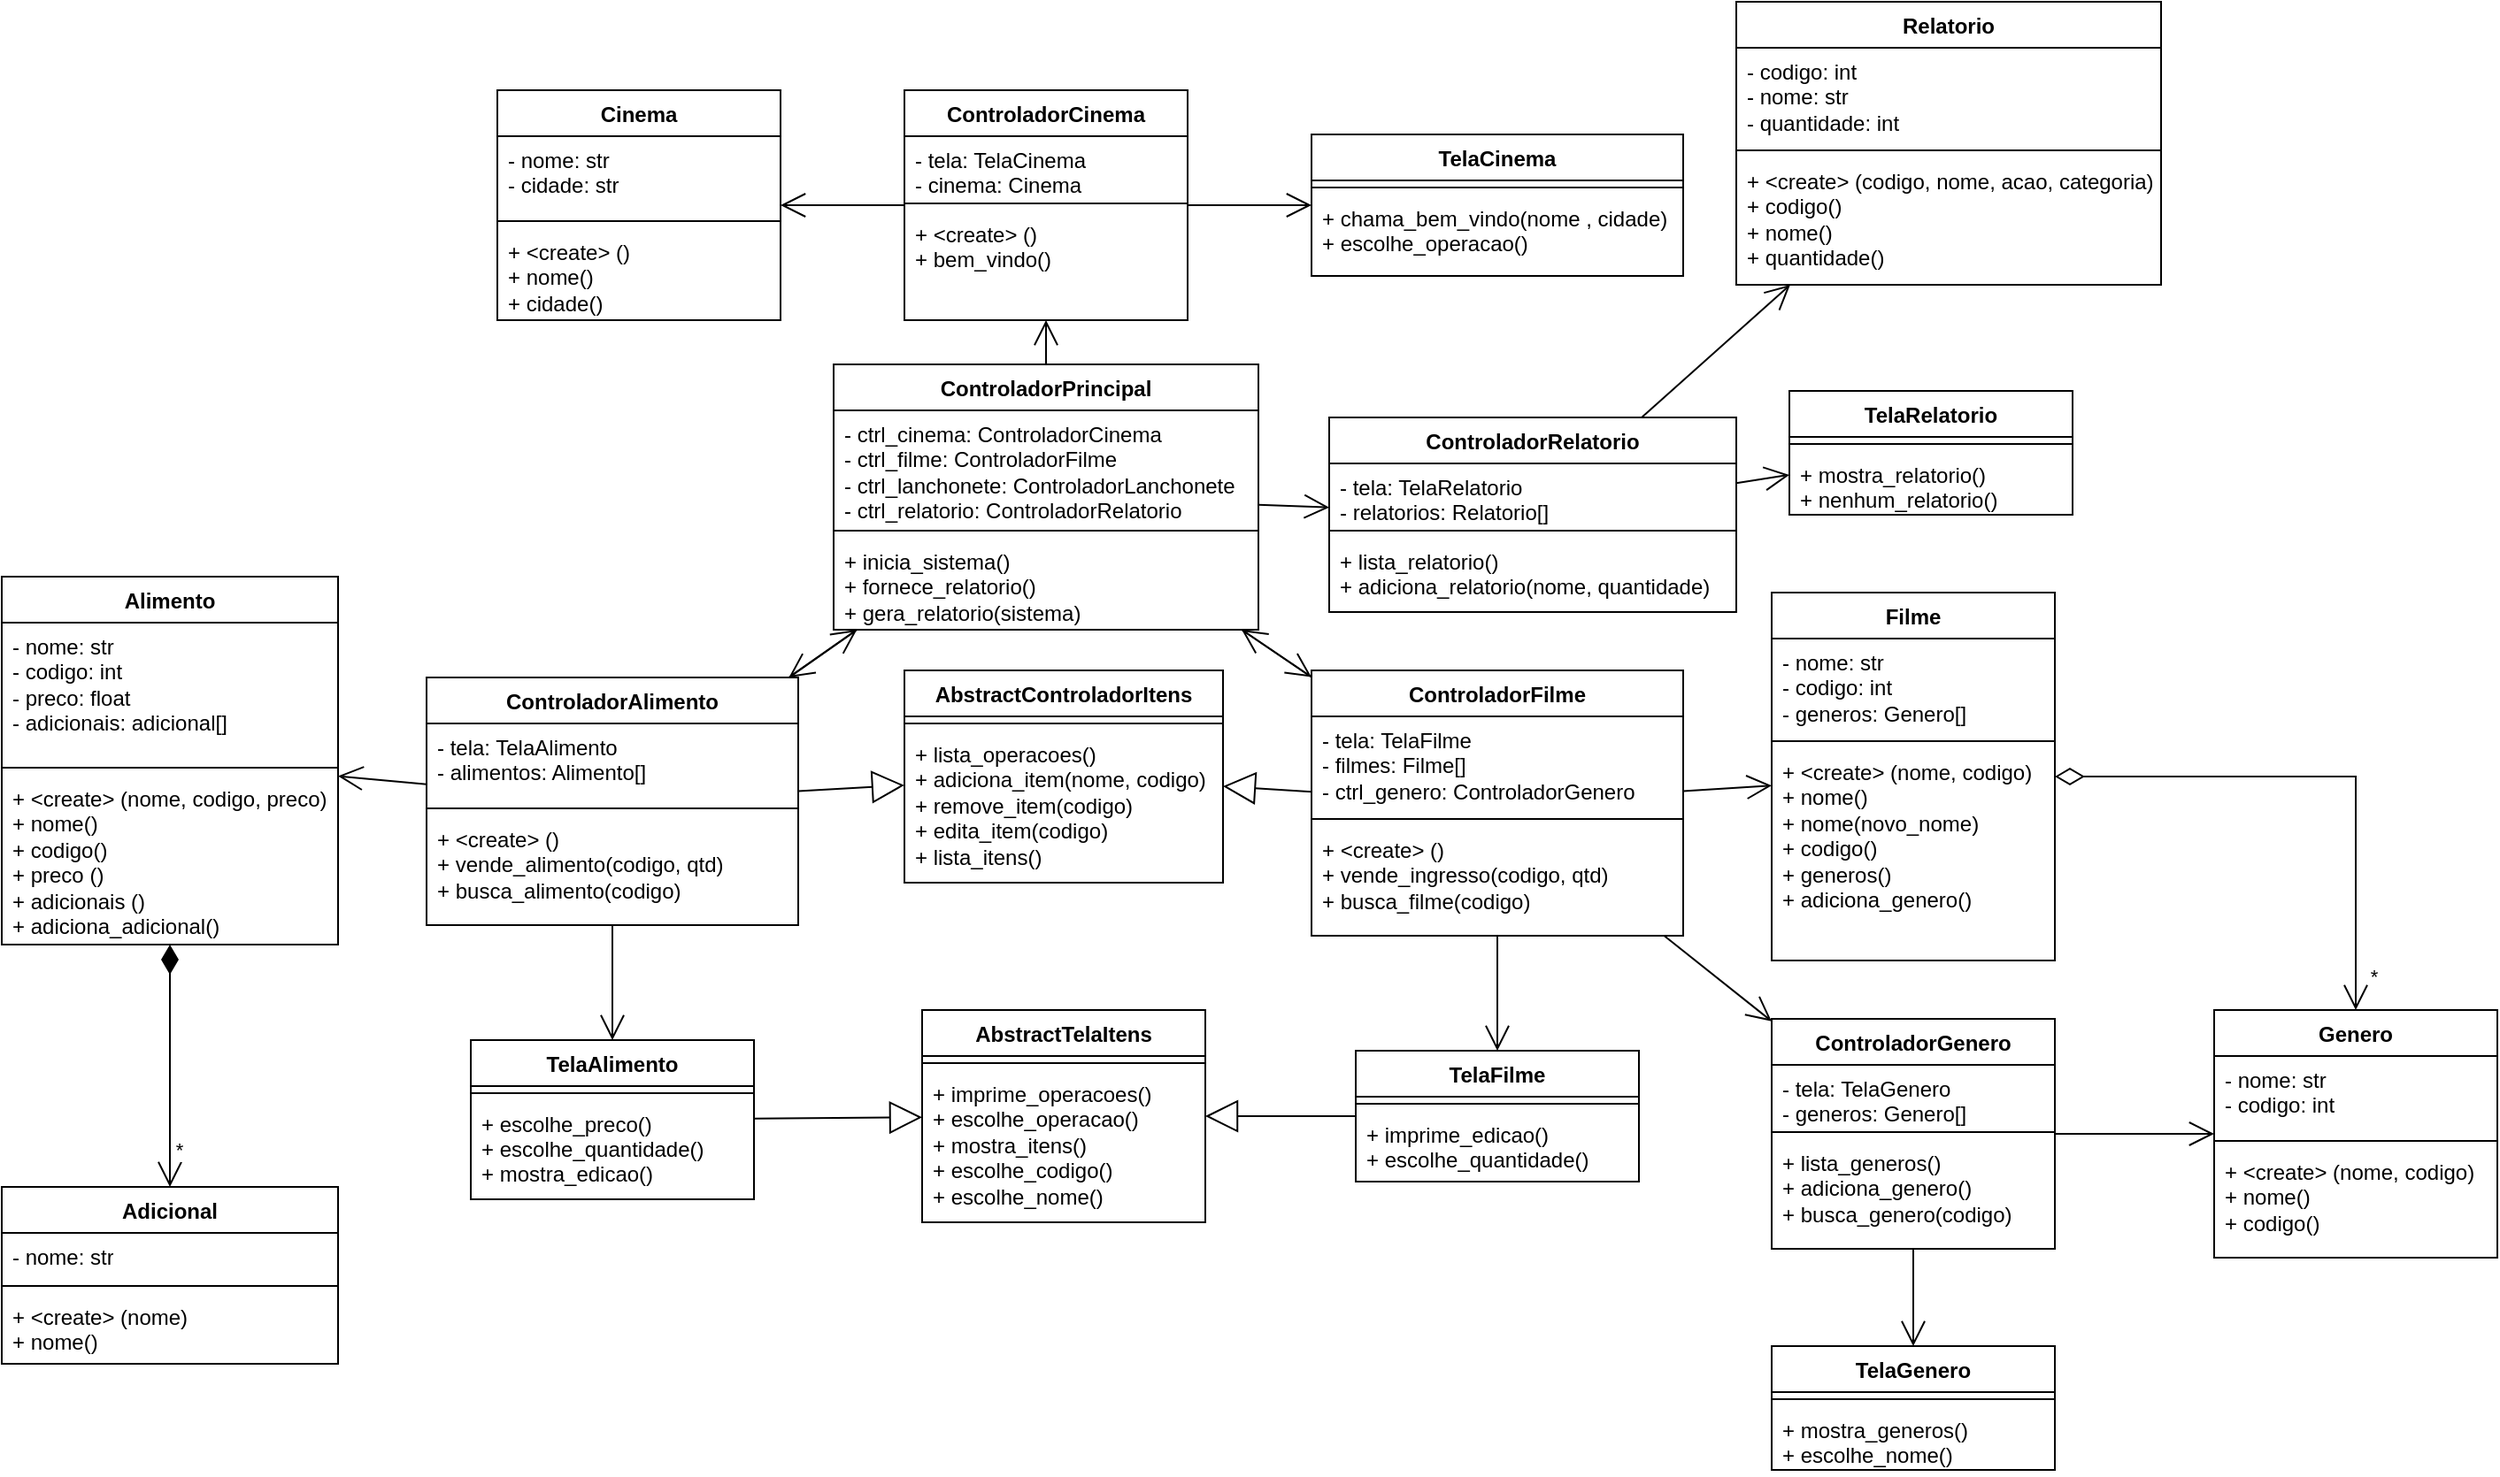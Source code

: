 <mxfile>
    <diagram name="Página-1" id="1cu1nDOAknKQ9EofFCga">
        <mxGraphModel dx="1932" dy="495" grid="1" gridSize="10" guides="1" tooltips="1" connect="1" arrows="1" fold="1" page="1" pageScale="1" pageWidth="827" pageHeight="1169" math="0" shadow="0">
            <root>
                <mxCell id="0"/>
                <mxCell id="1" parent="0"/>
                <mxCell id="0vM7nS2TvoHmR3BYnDFP-1" value="Cinema" style="swimlane;fontStyle=1;align=center;verticalAlign=top;childLayout=stackLayout;horizontal=1;startSize=26;horizontalStack=0;resizeParent=1;resizeParentMax=0;resizeLast=0;collapsible=1;marginBottom=0;whiteSpace=wrap;html=1;" parent="1" vertex="1">
                    <mxGeometry x="80" y="120" width="160" height="130" as="geometry"/>
                </mxCell>
                <mxCell id="0vM7nS2TvoHmR3BYnDFP-2" value="- nome: str&lt;br&gt;- cidade: str" style="text;strokeColor=none;fillColor=none;align=left;verticalAlign=top;spacingLeft=4;spacingRight=4;overflow=hidden;rotatable=0;points=[[0,0.5],[1,0.5]];portConstraint=eastwest;whiteSpace=wrap;html=1;" parent="0vM7nS2TvoHmR3BYnDFP-1" vertex="1">
                    <mxGeometry y="26" width="160" height="44" as="geometry"/>
                </mxCell>
                <mxCell id="0vM7nS2TvoHmR3BYnDFP-3" value="" style="line;strokeWidth=1;fillColor=none;align=left;verticalAlign=middle;spacingTop=-1;spacingLeft=3;spacingRight=3;rotatable=0;labelPosition=right;points=[];portConstraint=eastwest;strokeColor=inherit;" parent="0vM7nS2TvoHmR3BYnDFP-1" vertex="1">
                    <mxGeometry y="70" width="160" height="8" as="geometry"/>
                </mxCell>
                <mxCell id="0vM7nS2TvoHmR3BYnDFP-4" value="+ &amp;lt;create&amp;gt; ()&lt;br&gt;+ nome()&lt;br&gt;+ cidade()" style="text;strokeColor=none;fillColor=none;align=left;verticalAlign=top;spacingLeft=4;spacingRight=4;overflow=hidden;rotatable=0;points=[[0,0.5],[1,0.5]];portConstraint=eastwest;whiteSpace=wrap;html=1;" parent="0vM7nS2TvoHmR3BYnDFP-1" vertex="1">
                    <mxGeometry y="78" width="160" height="52" as="geometry"/>
                </mxCell>
                <mxCell id="0vM7nS2TvoHmR3BYnDFP-5" value="TelaCinema" style="swimlane;fontStyle=1;align=center;verticalAlign=top;childLayout=stackLayout;horizontal=1;startSize=26;horizontalStack=0;resizeParent=1;resizeParentMax=0;resizeLast=0;collapsible=1;marginBottom=0;whiteSpace=wrap;html=1;" parent="1" vertex="1">
                    <mxGeometry x="540" y="145" width="210" height="80" as="geometry"/>
                </mxCell>
                <mxCell id="0vM7nS2TvoHmR3BYnDFP-7" value="" style="line;strokeWidth=1;fillColor=none;align=left;verticalAlign=middle;spacingTop=-1;spacingLeft=3;spacingRight=3;rotatable=0;labelPosition=right;points=[];portConstraint=eastwest;strokeColor=inherit;" parent="0vM7nS2TvoHmR3BYnDFP-5" vertex="1">
                    <mxGeometry y="26" width="210" height="8" as="geometry"/>
                </mxCell>
                <mxCell id="0vM7nS2TvoHmR3BYnDFP-8" value="+ chama_bem_vindo(nome , cidade)&lt;br&gt;+ escolhe_operacao()" style="text;strokeColor=none;fillColor=none;align=left;verticalAlign=top;spacingLeft=4;spacingRight=4;overflow=hidden;rotatable=0;points=[[0,0.5],[1,0.5]];portConstraint=eastwest;whiteSpace=wrap;html=1;" parent="0vM7nS2TvoHmR3BYnDFP-5" vertex="1">
                    <mxGeometry y="34" width="210" height="46" as="geometry"/>
                </mxCell>
                <mxCell id="0vM7nS2TvoHmR3BYnDFP-9" value="ControladorCinema" style="swimlane;fontStyle=1;align=center;verticalAlign=top;childLayout=stackLayout;horizontal=1;startSize=26;horizontalStack=0;resizeParent=1;resizeParentMax=0;resizeLast=0;collapsible=1;marginBottom=0;whiteSpace=wrap;html=1;" parent="1" vertex="1">
                    <mxGeometry x="310" y="120" width="160" height="130" as="geometry"/>
                </mxCell>
                <mxCell id="0vM7nS2TvoHmR3BYnDFP-10" value="- tela: TelaCinema&lt;br&gt;- cinema: Cinema" style="text;strokeColor=none;fillColor=none;align=left;verticalAlign=top;spacingLeft=4;spacingRight=4;overflow=hidden;rotatable=0;points=[[0,0.5],[1,0.5]];portConstraint=eastwest;whiteSpace=wrap;html=1;" parent="0vM7nS2TvoHmR3BYnDFP-9" vertex="1">
                    <mxGeometry y="26" width="160" height="34" as="geometry"/>
                </mxCell>
                <mxCell id="0vM7nS2TvoHmR3BYnDFP-11" value="" style="line;strokeWidth=1;fillColor=none;align=left;verticalAlign=middle;spacingTop=-1;spacingLeft=3;spacingRight=3;rotatable=0;labelPosition=right;points=[];portConstraint=eastwest;strokeColor=inherit;" parent="0vM7nS2TvoHmR3BYnDFP-9" vertex="1">
                    <mxGeometry y="60" width="160" height="8" as="geometry"/>
                </mxCell>
                <mxCell id="0vM7nS2TvoHmR3BYnDFP-12" value="+ &amp;lt;create&amp;gt; ()&lt;br&gt;+ bem_vindo()" style="text;strokeColor=none;fillColor=none;align=left;verticalAlign=top;spacingLeft=4;spacingRight=4;overflow=hidden;rotatable=0;points=[[0,0.5],[1,0.5]];portConstraint=eastwest;whiteSpace=wrap;html=1;" parent="0vM7nS2TvoHmR3BYnDFP-9" vertex="1">
                    <mxGeometry y="68" width="160" height="62" as="geometry"/>
                </mxCell>
                <mxCell id="0vM7nS2TvoHmR3BYnDFP-13" value="ControladorPrincipal" style="swimlane;fontStyle=1;align=center;verticalAlign=top;childLayout=stackLayout;horizontal=1;startSize=26;horizontalStack=0;resizeParent=1;resizeParentMax=0;resizeLast=0;collapsible=1;marginBottom=0;whiteSpace=wrap;html=1;" parent="1" vertex="1">
                    <mxGeometry x="270" y="275" width="240" height="150" as="geometry"/>
                </mxCell>
                <mxCell id="0vM7nS2TvoHmR3BYnDFP-14" value="- ctrl_cinema: ControladorCinema&lt;br&gt;- ctrl_filme: ControladorFilme&lt;br&gt;- ctrl_lanchonete: ControladorLanchonete&lt;br&gt;- ctrl_relatorio: ControladorRelatorio" style="text;strokeColor=none;fillColor=none;align=left;verticalAlign=top;spacingLeft=4;spacingRight=4;overflow=hidden;rotatable=0;points=[[0,0.5],[1,0.5]];portConstraint=eastwest;whiteSpace=wrap;html=1;" parent="0vM7nS2TvoHmR3BYnDFP-13" vertex="1">
                    <mxGeometry y="26" width="240" height="64" as="geometry"/>
                </mxCell>
                <mxCell id="0vM7nS2TvoHmR3BYnDFP-15" value="" style="line;strokeWidth=1;fillColor=none;align=left;verticalAlign=middle;spacingTop=-1;spacingLeft=3;spacingRight=3;rotatable=0;labelPosition=right;points=[];portConstraint=eastwest;strokeColor=inherit;" parent="0vM7nS2TvoHmR3BYnDFP-13" vertex="1">
                    <mxGeometry y="90" width="240" height="8" as="geometry"/>
                </mxCell>
                <mxCell id="0vM7nS2TvoHmR3BYnDFP-16" value="+ inicia_sistema()&lt;br&gt;+ fornece_relatorio()&lt;br&gt;+ gera_relatorio(sistema)" style="text;strokeColor=none;fillColor=none;align=left;verticalAlign=top;spacingLeft=4;spacingRight=4;overflow=hidden;rotatable=0;points=[[0,0.5],[1,0.5]];portConstraint=eastwest;whiteSpace=wrap;html=1;" parent="0vM7nS2TvoHmR3BYnDFP-13" vertex="1">
                    <mxGeometry y="98" width="240" height="52" as="geometry"/>
                </mxCell>
                <mxCell id="0vM7nS2TvoHmR3BYnDFP-17" value="ControladorAlimento" style="swimlane;fontStyle=1;align=center;verticalAlign=top;childLayout=stackLayout;horizontal=1;startSize=26;horizontalStack=0;resizeParent=1;resizeParentMax=0;resizeLast=0;collapsible=1;marginBottom=0;whiteSpace=wrap;html=1;" parent="1" vertex="1">
                    <mxGeometry x="40" y="452" width="210" height="140" as="geometry"/>
                </mxCell>
                <mxCell id="0vM7nS2TvoHmR3BYnDFP-18" value="- tela: TelaAlimento&lt;br style=&quot;border-color: var(--border-color);&quot;&gt;- alimentos: Alimento[]" style="text;strokeColor=none;fillColor=none;align=left;verticalAlign=top;spacingLeft=4;spacingRight=4;overflow=hidden;rotatable=0;points=[[0,0.5],[1,0.5]];portConstraint=eastwest;whiteSpace=wrap;html=1;" parent="0vM7nS2TvoHmR3BYnDFP-17" vertex="1">
                    <mxGeometry y="26" width="210" height="44" as="geometry"/>
                </mxCell>
                <mxCell id="0vM7nS2TvoHmR3BYnDFP-19" value="" style="line;strokeWidth=1;fillColor=none;align=left;verticalAlign=middle;spacingTop=-1;spacingLeft=3;spacingRight=3;rotatable=0;labelPosition=right;points=[];portConstraint=eastwest;strokeColor=inherit;" parent="0vM7nS2TvoHmR3BYnDFP-17" vertex="1">
                    <mxGeometry y="70" width="210" height="8" as="geometry"/>
                </mxCell>
                <mxCell id="0vM7nS2TvoHmR3BYnDFP-20" value="+ &amp;lt;create&amp;gt; ()&lt;br&gt;+ vende_alimento(codigo, qtd)&lt;br&gt;+ busca_alimento(codigo)" style="text;strokeColor=none;fillColor=none;align=left;verticalAlign=top;spacingLeft=4;spacingRight=4;overflow=hidden;rotatable=0;points=[[0,0.5],[1,0.5]];portConstraint=eastwest;whiteSpace=wrap;html=1;" parent="0vM7nS2TvoHmR3BYnDFP-17" vertex="1">
                    <mxGeometry y="78" width="210" height="62" as="geometry"/>
                </mxCell>
                <mxCell id="0vM7nS2TvoHmR3BYnDFP-29" value="Filme" style="swimlane;fontStyle=1;align=center;verticalAlign=top;childLayout=stackLayout;horizontal=1;startSize=26;horizontalStack=0;resizeParent=1;resizeParentMax=0;resizeLast=0;collapsible=1;marginBottom=0;whiteSpace=wrap;html=1;" parent="1" vertex="1">
                    <mxGeometry x="800" y="404" width="160" height="208" as="geometry"/>
                </mxCell>
                <mxCell id="0vM7nS2TvoHmR3BYnDFP-30" value="- nome: str&lt;br&gt;- codigo: int&lt;br&gt;- generos: Genero[]" style="text;strokeColor=none;fillColor=none;align=left;verticalAlign=top;spacingLeft=4;spacingRight=4;overflow=hidden;rotatable=0;points=[[0,0.5],[1,0.5]];portConstraint=eastwest;whiteSpace=wrap;html=1;" parent="0vM7nS2TvoHmR3BYnDFP-29" vertex="1">
                    <mxGeometry y="26" width="160" height="54" as="geometry"/>
                </mxCell>
                <mxCell id="0vM7nS2TvoHmR3BYnDFP-31" value="" style="line;strokeWidth=1;fillColor=none;align=left;verticalAlign=middle;spacingTop=-1;spacingLeft=3;spacingRight=3;rotatable=0;labelPosition=right;points=[];portConstraint=eastwest;strokeColor=inherit;" parent="0vM7nS2TvoHmR3BYnDFP-29" vertex="1">
                    <mxGeometry y="80" width="160" height="8" as="geometry"/>
                </mxCell>
                <mxCell id="0vM7nS2TvoHmR3BYnDFP-32" value="+ &amp;lt;create&amp;gt; (nome, codigo)&lt;br&gt;+ nome()&lt;br&gt;+ nome(novo_nome)&lt;br&gt;+ codigo()&lt;br&gt;+ generos()&lt;br&gt;+ adiciona_genero()" style="text;strokeColor=none;fillColor=none;align=left;verticalAlign=top;spacingLeft=4;spacingRight=4;overflow=hidden;rotatable=0;points=[[0,0.5],[1,0.5]];portConstraint=eastwest;whiteSpace=wrap;html=1;" parent="0vM7nS2TvoHmR3BYnDFP-29" vertex="1">
                    <mxGeometry y="88" width="160" height="120" as="geometry"/>
                </mxCell>
                <mxCell id="0vM7nS2TvoHmR3BYnDFP-37" value="Alimento" style="swimlane;fontStyle=1;align=center;verticalAlign=top;childLayout=stackLayout;horizontal=1;startSize=26;horizontalStack=0;resizeParent=1;resizeParentMax=0;resizeLast=0;collapsible=1;marginBottom=0;whiteSpace=wrap;html=1;" parent="1" vertex="1">
                    <mxGeometry x="-200" y="395" width="190" height="208" as="geometry"/>
                </mxCell>
                <mxCell id="0vM7nS2TvoHmR3BYnDFP-38" value="- nome: str&lt;br&gt;- codigo: int&lt;br&gt;- preco: float&lt;br&gt;- adicionais: adicional[]" style="text;strokeColor=none;fillColor=none;align=left;verticalAlign=top;spacingLeft=4;spacingRight=4;overflow=hidden;rotatable=0;points=[[0,0.5],[1,0.5]];portConstraint=eastwest;whiteSpace=wrap;html=1;" parent="0vM7nS2TvoHmR3BYnDFP-37" vertex="1">
                    <mxGeometry y="26" width="190" height="78" as="geometry"/>
                </mxCell>
                <mxCell id="0vM7nS2TvoHmR3BYnDFP-39" value="" style="line;strokeWidth=1;fillColor=none;align=left;verticalAlign=middle;spacingTop=-1;spacingLeft=3;spacingRight=3;rotatable=0;labelPosition=right;points=[];portConstraint=eastwest;strokeColor=inherit;" parent="0vM7nS2TvoHmR3BYnDFP-37" vertex="1">
                    <mxGeometry y="104" width="190" height="8" as="geometry"/>
                </mxCell>
                <mxCell id="0vM7nS2TvoHmR3BYnDFP-40" value="+ &amp;lt;create&amp;gt; (nome, codigo, preco)&lt;br&gt;+ nome()&lt;br&gt;+ codigo()&lt;br&gt;+ preco ()&lt;br&gt;+ adicionais ()&lt;br&gt;+ adiciona_adicional()" style="text;strokeColor=none;fillColor=none;align=left;verticalAlign=top;spacingLeft=4;spacingRight=4;overflow=hidden;rotatable=0;points=[[0,0.5],[1,0.5]];portConstraint=eastwest;whiteSpace=wrap;html=1;" parent="0vM7nS2TvoHmR3BYnDFP-37" vertex="1">
                    <mxGeometry y="112" width="190" height="96" as="geometry"/>
                </mxCell>
                <mxCell id="0vM7nS2TvoHmR3BYnDFP-41" value="AbstractControladorItens" style="swimlane;fontStyle=1;align=center;verticalAlign=top;childLayout=stackLayout;horizontal=1;startSize=26;horizontalStack=0;resizeParent=1;resizeParentMax=0;resizeLast=0;collapsible=1;marginBottom=0;whiteSpace=wrap;html=1;" parent="1" vertex="1">
                    <mxGeometry x="310" y="448" width="180" height="120" as="geometry"/>
                </mxCell>
                <mxCell id="0vM7nS2TvoHmR3BYnDFP-43" value="" style="line;strokeWidth=1;fillColor=none;align=left;verticalAlign=middle;spacingTop=-1;spacingLeft=3;spacingRight=3;rotatable=0;labelPosition=right;points=[];portConstraint=eastwest;strokeColor=inherit;" parent="0vM7nS2TvoHmR3BYnDFP-41" vertex="1">
                    <mxGeometry y="26" width="180" height="8" as="geometry"/>
                </mxCell>
                <mxCell id="0vM7nS2TvoHmR3BYnDFP-44" value="+ lista_operacoes()&lt;br&gt;+ adiciona_item(nome, codigo)&lt;br&gt;+ remove_item(codigo)&lt;br&gt;+ edita_item(codigo)&lt;br&gt;+ lista_itens()" style="text;strokeColor=none;fillColor=none;align=left;verticalAlign=top;spacingLeft=4;spacingRight=4;overflow=hidden;rotatable=0;points=[[0,0.5],[1,0.5]];portConstraint=eastwest;whiteSpace=wrap;html=1;" parent="0vM7nS2TvoHmR3BYnDFP-41" vertex="1">
                    <mxGeometry y="34" width="180" height="86" as="geometry"/>
                </mxCell>
                <mxCell id="0vM7nS2TvoHmR3BYnDFP-45" value="ControladorFilme" style="swimlane;fontStyle=1;align=center;verticalAlign=top;childLayout=stackLayout;horizontal=1;startSize=26;horizontalStack=0;resizeParent=1;resizeParentMax=0;resizeLast=0;collapsible=1;marginBottom=0;whiteSpace=wrap;html=1;" parent="1" vertex="1">
                    <mxGeometry x="540" y="448" width="210" height="150" as="geometry"/>
                </mxCell>
                <mxCell id="0vM7nS2TvoHmR3BYnDFP-46" value="- tela: TelaFilme&lt;br style=&quot;border-color: var(--border-color);&quot;&gt;- filmes: Filme[]&lt;br&gt;- ctrl_genero: ControladorGenero" style="text;strokeColor=none;fillColor=none;align=left;verticalAlign=top;spacingLeft=4;spacingRight=4;overflow=hidden;rotatable=0;points=[[0,0.5],[1,0.5]];portConstraint=eastwest;whiteSpace=wrap;html=1;" parent="0vM7nS2TvoHmR3BYnDFP-45" vertex="1">
                    <mxGeometry y="26" width="210" height="54" as="geometry"/>
                </mxCell>
                <mxCell id="0vM7nS2TvoHmR3BYnDFP-47" value="" style="line;strokeWidth=1;fillColor=none;align=left;verticalAlign=middle;spacingTop=-1;spacingLeft=3;spacingRight=3;rotatable=0;labelPosition=right;points=[];portConstraint=eastwest;strokeColor=inherit;" parent="0vM7nS2TvoHmR3BYnDFP-45" vertex="1">
                    <mxGeometry y="80" width="210" height="8" as="geometry"/>
                </mxCell>
                <mxCell id="0vM7nS2TvoHmR3BYnDFP-48" value="+ &amp;lt;create&amp;gt; ()&lt;br&gt;+ vende_ingresso(codigo, qtd)&lt;br&gt;+ busca_filme(codigo)" style="text;strokeColor=none;fillColor=none;align=left;verticalAlign=top;spacingLeft=4;spacingRight=4;overflow=hidden;rotatable=0;points=[[0,0.5],[1,0.5]];portConstraint=eastwest;whiteSpace=wrap;html=1;" parent="0vM7nS2TvoHmR3BYnDFP-45" vertex="1">
                    <mxGeometry y="88" width="210" height="62" as="geometry"/>
                </mxCell>
                <mxCell id="0vM7nS2TvoHmR3BYnDFP-49" value="Adicional" style="swimlane;fontStyle=1;align=center;verticalAlign=top;childLayout=stackLayout;horizontal=1;startSize=26;horizontalStack=0;resizeParent=1;resizeParentMax=0;resizeLast=0;collapsible=1;marginBottom=0;whiteSpace=wrap;html=1;" parent="1" vertex="1">
                    <mxGeometry x="-200" y="740" width="190" height="100" as="geometry"/>
                </mxCell>
                <mxCell id="0vM7nS2TvoHmR3BYnDFP-50" value="- nome: str" style="text;strokeColor=none;fillColor=none;align=left;verticalAlign=top;spacingLeft=4;spacingRight=4;overflow=hidden;rotatable=0;points=[[0,0.5],[1,0.5]];portConstraint=eastwest;whiteSpace=wrap;html=1;" parent="0vM7nS2TvoHmR3BYnDFP-49" vertex="1">
                    <mxGeometry y="26" width="190" height="26" as="geometry"/>
                </mxCell>
                <mxCell id="0vM7nS2TvoHmR3BYnDFP-51" value="" style="line;strokeWidth=1;fillColor=none;align=left;verticalAlign=middle;spacingTop=-1;spacingLeft=3;spacingRight=3;rotatable=0;labelPosition=right;points=[];portConstraint=eastwest;strokeColor=inherit;" parent="0vM7nS2TvoHmR3BYnDFP-49" vertex="1">
                    <mxGeometry y="52" width="190" height="8" as="geometry"/>
                </mxCell>
                <mxCell id="0vM7nS2TvoHmR3BYnDFP-52" value="+ &amp;lt;create&amp;gt; (nome)&lt;br&gt;+ nome()&amp;nbsp;" style="text;strokeColor=none;fillColor=none;align=left;verticalAlign=top;spacingLeft=4;spacingRight=4;overflow=hidden;rotatable=0;points=[[0,0.5],[1,0.5]];portConstraint=eastwest;whiteSpace=wrap;html=1;" parent="0vM7nS2TvoHmR3BYnDFP-49" vertex="1">
                    <mxGeometry y="60" width="190" height="40" as="geometry"/>
                </mxCell>
                <mxCell id="0vM7nS2TvoHmR3BYnDFP-53" value="Genero" style="swimlane;fontStyle=1;align=center;verticalAlign=top;childLayout=stackLayout;horizontal=1;startSize=26;horizontalStack=0;resizeParent=1;resizeParentMax=0;resizeLast=0;collapsible=1;marginBottom=0;whiteSpace=wrap;html=1;" parent="1" vertex="1">
                    <mxGeometry x="1050" y="640" width="160" height="140" as="geometry"/>
                </mxCell>
                <mxCell id="0vM7nS2TvoHmR3BYnDFP-54" value="- nome: str&lt;br&gt;- codigo: int" style="text;strokeColor=none;fillColor=none;align=left;verticalAlign=top;spacingLeft=4;spacingRight=4;overflow=hidden;rotatable=0;points=[[0,0.5],[1,0.5]];portConstraint=eastwest;whiteSpace=wrap;html=1;" parent="0vM7nS2TvoHmR3BYnDFP-53" vertex="1">
                    <mxGeometry y="26" width="160" height="44" as="geometry"/>
                </mxCell>
                <mxCell id="0vM7nS2TvoHmR3BYnDFP-55" value="" style="line;strokeWidth=1;fillColor=none;align=left;verticalAlign=middle;spacingTop=-1;spacingLeft=3;spacingRight=3;rotatable=0;labelPosition=right;points=[];portConstraint=eastwest;strokeColor=inherit;" parent="0vM7nS2TvoHmR3BYnDFP-53" vertex="1">
                    <mxGeometry y="70" width="160" height="8" as="geometry"/>
                </mxCell>
                <mxCell id="0vM7nS2TvoHmR3BYnDFP-56" value="+ &amp;lt;create&amp;gt; (nome, codigo)&lt;br&gt;+ nome()&lt;br&gt;+ codigo()" style="text;strokeColor=none;fillColor=none;align=left;verticalAlign=top;spacingLeft=4;spacingRight=4;overflow=hidden;rotatable=0;points=[[0,0.5],[1,0.5]];portConstraint=eastwest;whiteSpace=wrap;html=1;" parent="0vM7nS2TvoHmR3BYnDFP-53" vertex="1">
                    <mxGeometry y="78" width="160" height="62" as="geometry"/>
                </mxCell>
                <mxCell id="0vM7nS2TvoHmR3BYnDFP-57" value="AbstractTelaItens" style="swimlane;fontStyle=1;align=center;verticalAlign=top;childLayout=stackLayout;horizontal=1;startSize=26;horizontalStack=0;resizeParent=1;resizeParentMax=0;resizeLast=0;collapsible=1;marginBottom=0;whiteSpace=wrap;html=1;" parent="1" vertex="1">
                    <mxGeometry x="320" y="640" width="160" height="120" as="geometry"/>
                </mxCell>
                <mxCell id="0vM7nS2TvoHmR3BYnDFP-59" value="" style="line;strokeWidth=1;fillColor=none;align=left;verticalAlign=middle;spacingTop=-1;spacingLeft=3;spacingRight=3;rotatable=0;labelPosition=right;points=[];portConstraint=eastwest;strokeColor=inherit;" parent="0vM7nS2TvoHmR3BYnDFP-57" vertex="1">
                    <mxGeometry y="26" width="160" height="8" as="geometry"/>
                </mxCell>
                <mxCell id="0vM7nS2TvoHmR3BYnDFP-60" value="+ imprime_operacoes()&lt;br&gt;+ escolhe_operacao()&lt;br&gt;+ mostra_itens()&lt;br&gt;+ escolhe_codigo()&lt;br&gt;+ escolhe_nome()" style="text;strokeColor=none;fillColor=none;align=left;verticalAlign=top;spacingLeft=4;spacingRight=4;overflow=hidden;rotatable=0;points=[[0,0.5],[1,0.5]];portConstraint=eastwest;whiteSpace=wrap;html=1;" parent="0vM7nS2TvoHmR3BYnDFP-57" vertex="1">
                    <mxGeometry y="34" width="160" height="86" as="geometry"/>
                </mxCell>
                <mxCell id="0vM7nS2TvoHmR3BYnDFP-61" value="ControladorGenero" style="swimlane;fontStyle=1;align=center;verticalAlign=top;childLayout=stackLayout;horizontal=1;startSize=26;horizontalStack=0;resizeParent=1;resizeParentMax=0;resizeLast=0;collapsible=1;marginBottom=0;whiteSpace=wrap;html=1;" parent="1" vertex="1">
                    <mxGeometry x="800" y="645" width="160" height="130" as="geometry"/>
                </mxCell>
                <mxCell id="0vM7nS2TvoHmR3BYnDFP-62" value="- tela: TelaGenero&lt;br&gt;- generos: Genero[]" style="text;strokeColor=none;fillColor=none;align=left;verticalAlign=top;spacingLeft=4;spacingRight=4;overflow=hidden;rotatable=0;points=[[0,0.5],[1,0.5]];portConstraint=eastwest;whiteSpace=wrap;html=1;" parent="0vM7nS2TvoHmR3BYnDFP-61" vertex="1">
                    <mxGeometry y="26" width="160" height="34" as="geometry"/>
                </mxCell>
                <mxCell id="0vM7nS2TvoHmR3BYnDFP-63" value="" style="line;strokeWidth=1;fillColor=none;align=left;verticalAlign=middle;spacingTop=-1;spacingLeft=3;spacingRight=3;rotatable=0;labelPosition=right;points=[];portConstraint=eastwest;strokeColor=inherit;" parent="0vM7nS2TvoHmR3BYnDFP-61" vertex="1">
                    <mxGeometry y="60" width="160" height="8" as="geometry"/>
                </mxCell>
                <mxCell id="0vM7nS2TvoHmR3BYnDFP-64" value="+ lista_generos()&lt;br&gt;+ adiciona_genero()&lt;br&gt;+ busca_genero(codigo)" style="text;strokeColor=none;fillColor=none;align=left;verticalAlign=top;spacingLeft=4;spacingRight=4;overflow=hidden;rotatable=0;points=[[0,0.5],[1,0.5]];portConstraint=eastwest;whiteSpace=wrap;html=1;" parent="0vM7nS2TvoHmR3BYnDFP-61" vertex="1">
                    <mxGeometry y="68" width="160" height="62" as="geometry"/>
                </mxCell>
                <mxCell id="0vM7nS2TvoHmR3BYnDFP-65" value="TelaGenero" style="swimlane;fontStyle=1;align=center;verticalAlign=top;childLayout=stackLayout;horizontal=1;startSize=26;horizontalStack=0;resizeParent=1;resizeParentMax=0;resizeLast=0;collapsible=1;marginBottom=0;whiteSpace=wrap;html=1;" parent="1" vertex="1">
                    <mxGeometry x="800" y="830" width="160" height="70" as="geometry"/>
                </mxCell>
                <mxCell id="0vM7nS2TvoHmR3BYnDFP-67" value="" style="line;strokeWidth=1;fillColor=none;align=left;verticalAlign=middle;spacingTop=-1;spacingLeft=3;spacingRight=3;rotatable=0;labelPosition=right;points=[];portConstraint=eastwest;strokeColor=inherit;" parent="0vM7nS2TvoHmR3BYnDFP-65" vertex="1">
                    <mxGeometry y="26" width="160" height="8" as="geometry"/>
                </mxCell>
                <mxCell id="0vM7nS2TvoHmR3BYnDFP-68" value="+ mostra_generos()&lt;br&gt;+ escolhe_nome()" style="text;strokeColor=none;fillColor=none;align=left;verticalAlign=top;spacingLeft=4;spacingRight=4;overflow=hidden;rotatable=0;points=[[0,0.5],[1,0.5]];portConstraint=eastwest;whiteSpace=wrap;html=1;" parent="0vM7nS2TvoHmR3BYnDFP-65" vertex="1">
                    <mxGeometry y="34" width="160" height="36" as="geometry"/>
                </mxCell>
                <mxCell id="0vM7nS2TvoHmR3BYnDFP-70" value="TelaFilme" style="swimlane;fontStyle=1;align=center;verticalAlign=top;childLayout=stackLayout;horizontal=1;startSize=26;horizontalStack=0;resizeParent=1;resizeParentMax=0;resizeLast=0;collapsible=1;marginBottom=0;whiteSpace=wrap;html=1;" parent="1" vertex="1">
                    <mxGeometry x="565" y="663" width="160" height="74" as="geometry"/>
                </mxCell>
                <mxCell id="0vM7nS2TvoHmR3BYnDFP-72" value="" style="line;strokeWidth=1;fillColor=none;align=left;verticalAlign=middle;spacingTop=-1;spacingLeft=3;spacingRight=3;rotatable=0;labelPosition=right;points=[];portConstraint=eastwest;strokeColor=inherit;" parent="0vM7nS2TvoHmR3BYnDFP-70" vertex="1">
                    <mxGeometry y="26" width="160" height="8" as="geometry"/>
                </mxCell>
                <mxCell id="0vM7nS2TvoHmR3BYnDFP-73" value="+ imprime_edicao()&lt;br&gt;+ escolhe_quantidade()" style="text;strokeColor=none;fillColor=none;align=left;verticalAlign=top;spacingLeft=4;spacingRight=4;overflow=hidden;rotatable=0;points=[[0,0.5],[1,0.5]];portConstraint=eastwest;whiteSpace=wrap;html=1;" parent="0vM7nS2TvoHmR3BYnDFP-70" vertex="1">
                    <mxGeometry y="34" width="160" height="40" as="geometry"/>
                </mxCell>
                <mxCell id="0vM7nS2TvoHmR3BYnDFP-76" value="" style="endArrow=open;endFill=1;endSize=12;html=1;rounded=0;" parent="1" source="0vM7nS2TvoHmR3BYnDFP-13" target="0vM7nS2TvoHmR3BYnDFP-45" edge="1">
                    <mxGeometry width="160" relative="1" as="geometry">
                        <mxPoint x="280" y="380" as="sourcePoint"/>
                        <mxPoint x="440" y="380" as="targetPoint"/>
                    </mxGeometry>
                </mxCell>
                <mxCell id="0vM7nS2TvoHmR3BYnDFP-77" value="" style="endArrow=open;endFill=1;endSize=12;html=1;rounded=0;" parent="1" source="0vM7nS2TvoHmR3BYnDFP-13" target="0vM7nS2TvoHmR3BYnDFP-9" edge="1">
                    <mxGeometry width="160" relative="1" as="geometry">
                        <mxPoint x="280" y="380" as="sourcePoint"/>
                        <mxPoint x="440" y="380" as="targetPoint"/>
                    </mxGeometry>
                </mxCell>
                <mxCell id="0vM7nS2TvoHmR3BYnDFP-78" value="" style="endArrow=open;endFill=1;endSize=12;html=1;rounded=0;" parent="1" source="0vM7nS2TvoHmR3BYnDFP-9" target="0vM7nS2TvoHmR3BYnDFP-5" edge="1">
                    <mxGeometry width="160" relative="1" as="geometry">
                        <mxPoint x="295" y="380" as="sourcePoint"/>
                        <mxPoint x="455" y="380" as="targetPoint"/>
                    </mxGeometry>
                </mxCell>
                <mxCell id="0vM7nS2TvoHmR3BYnDFP-79" value="" style="endArrow=open;endFill=1;endSize=12;html=1;rounded=0;" parent="1" source="0vM7nS2TvoHmR3BYnDFP-9" target="0vM7nS2TvoHmR3BYnDFP-1" edge="1">
                    <mxGeometry width="160" relative="1" as="geometry">
                        <mxPoint x="295" y="380" as="sourcePoint"/>
                        <mxPoint x="455" y="380" as="targetPoint"/>
                    </mxGeometry>
                </mxCell>
                <mxCell id="0vM7nS2TvoHmR3BYnDFP-80" value="" style="endArrow=open;endFill=1;endSize=12;html=1;rounded=0;" parent="1" source="0vM7nS2TvoHmR3BYnDFP-13" target="0vM7nS2TvoHmR3BYnDFP-17" edge="1">
                    <mxGeometry width="160" relative="1" as="geometry">
                        <mxPoint x="390" y="430" as="sourcePoint"/>
                        <mxPoint x="550" y="430" as="targetPoint"/>
                    </mxGeometry>
                </mxCell>
                <mxCell id="0vM7nS2TvoHmR3BYnDFP-81" value="" style="endArrow=open;endFill=1;endSize=12;html=1;rounded=0;" parent="1" source="0vM7nS2TvoHmR3BYnDFP-45" target="0vM7nS2TvoHmR3BYnDFP-29" edge="1">
                    <mxGeometry width="160" relative="1" as="geometry">
                        <mxPoint x="560" y="570" as="sourcePoint"/>
                        <mxPoint x="720" y="570" as="targetPoint"/>
                    </mxGeometry>
                </mxCell>
                <mxCell id="0vM7nS2TvoHmR3BYnDFP-82" value="" style="endArrow=open;endFill=1;endSize=12;html=1;rounded=0;" parent="1" source="0vM7nS2TvoHmR3BYnDFP-45" target="0vM7nS2TvoHmR3BYnDFP-70" edge="1">
                    <mxGeometry width="160" relative="1" as="geometry">
                        <mxPoint x="560" y="570" as="sourcePoint"/>
                        <mxPoint x="720" y="570" as="targetPoint"/>
                    </mxGeometry>
                </mxCell>
                <mxCell id="0vM7nS2TvoHmR3BYnDFP-83" value="" style="endArrow=open;endFill=1;endSize=12;html=1;rounded=0;" parent="1" source="0vM7nS2TvoHmR3BYnDFP-45" target="0vM7nS2TvoHmR3BYnDFP-61" edge="1">
                    <mxGeometry width="160" relative="1" as="geometry">
                        <mxPoint x="560" y="570" as="sourcePoint"/>
                        <mxPoint x="720" y="570" as="targetPoint"/>
                    </mxGeometry>
                </mxCell>
                <mxCell id="0vM7nS2TvoHmR3BYnDFP-84" value="" style="endArrow=open;endFill=1;endSize=12;html=1;rounded=0;" parent="1" source="0vM7nS2TvoHmR3BYnDFP-61" target="0vM7nS2TvoHmR3BYnDFP-53" edge="1">
                    <mxGeometry width="160" relative="1" as="geometry">
                        <mxPoint x="760" y="690" as="sourcePoint"/>
                        <mxPoint x="920" y="690" as="targetPoint"/>
                    </mxGeometry>
                </mxCell>
                <mxCell id="0vM7nS2TvoHmR3BYnDFP-85" value="" style="endArrow=open;endFill=1;endSize=12;html=1;rounded=0;" parent="1" source="0vM7nS2TvoHmR3BYnDFP-61" target="0vM7nS2TvoHmR3BYnDFP-65" edge="1">
                    <mxGeometry width="160" relative="1" as="geometry">
                        <mxPoint x="760" y="690" as="sourcePoint"/>
                        <mxPoint x="920" y="690" as="targetPoint"/>
                    </mxGeometry>
                </mxCell>
                <mxCell id="0vM7nS2TvoHmR3BYnDFP-86" value="" style="endArrow=open;html=1;endSize=12;startArrow=diamondThin;startSize=14;startFill=0;edgeStyle=orthogonalEdgeStyle;align=left;verticalAlign=bottom;rounded=0;" parent="1" source="0vM7nS2TvoHmR3BYnDFP-29" target="0vM7nS2TvoHmR3BYnDFP-53" edge="1">
                    <mxGeometry x="-1" y="3" relative="1" as="geometry">
                        <mxPoint x="760" y="690" as="sourcePoint"/>
                        <mxPoint x="920" y="690" as="targetPoint"/>
                    </mxGeometry>
                </mxCell>
                <mxCell id="0vM7nS2TvoHmR3BYnDFP-92" value="*" style="edgeLabel;html=1;align=center;verticalAlign=middle;resizable=0;points=[];" parent="0vM7nS2TvoHmR3BYnDFP-86" vertex="1" connectable="0">
                    <mxGeometry x="0.925" y="1" relative="1" as="geometry">
                        <mxPoint x="9" y="-8" as="offset"/>
                    </mxGeometry>
                </mxCell>
                <mxCell id="0vM7nS2TvoHmR3BYnDFP-87" value="" style="endArrow=open;html=1;endSize=12;startArrow=diamondThin;startSize=14;startFill=1;edgeStyle=orthogonalEdgeStyle;align=left;verticalAlign=bottom;rounded=0;" parent="1" source="0vM7nS2TvoHmR3BYnDFP-37" target="0vM7nS2TvoHmR3BYnDFP-49" edge="1">
                    <mxGeometry x="-1" y="3" relative="1" as="geometry">
                        <mxPoint x="30" y="630" as="sourcePoint"/>
                        <mxPoint x="190" y="630" as="targetPoint"/>
                    </mxGeometry>
                </mxCell>
                <mxCell id="0vM7nS2TvoHmR3BYnDFP-91" value="*" style="edgeLabel;html=1;align=center;verticalAlign=middle;resizable=0;points=[];" parent="0vM7nS2TvoHmR3BYnDFP-87" vertex="1" connectable="0">
                    <mxGeometry x="0.814" y="2" relative="1" as="geometry">
                        <mxPoint x="3" y="-9" as="offset"/>
                    </mxGeometry>
                </mxCell>
                <mxCell id="0vM7nS2TvoHmR3BYnDFP-88" value="" style="endArrow=open;endFill=1;endSize=12;html=1;rounded=0;" parent="1" source="0vM7nS2TvoHmR3BYnDFP-17" target="0vM7nS2TvoHmR3BYnDFP-37" edge="1">
                    <mxGeometry width="160" relative="1" as="geometry">
                        <mxPoint x="-40" y="600" as="sourcePoint"/>
                        <mxPoint x="120" y="600" as="targetPoint"/>
                    </mxGeometry>
                </mxCell>
                <mxCell id="0vM7nS2TvoHmR3BYnDFP-89" value="" style="endArrow=open;endFill=1;endSize=12;html=1;rounded=0;" parent="1" source="0vM7nS2TvoHmR3BYnDFP-17" target="2" edge="1">
                    <mxGeometry width="160" relative="1" as="geometry">
                        <mxPoint x="-40" y="600" as="sourcePoint"/>
                        <mxPoint x="145" y="683" as="targetPoint"/>
                    </mxGeometry>
                </mxCell>
                <mxCell id="0vM7nS2TvoHmR3BYnDFP-104" value="" style="endArrow=block;endSize=16;endFill=0;html=1;rounded=0;" parent="1" source="0vM7nS2TvoHmR3BYnDFP-45" target="0vM7nS2TvoHmR3BYnDFP-41" edge="1">
                    <mxGeometry width="160" relative="1" as="geometry">
                        <mxPoint x="340" y="630" as="sourcePoint"/>
                        <mxPoint x="500" y="630" as="targetPoint"/>
                    </mxGeometry>
                </mxCell>
                <mxCell id="0vM7nS2TvoHmR3BYnDFP-105" value="" style="endArrow=block;endSize=16;endFill=0;html=1;rounded=0;" parent="1" source="0vM7nS2TvoHmR3BYnDFP-17" target="0vM7nS2TvoHmR3BYnDFP-41" edge="1">
                    <mxGeometry width="160" relative="1" as="geometry">
                        <mxPoint x="340" y="630" as="sourcePoint"/>
                        <mxPoint x="500" y="630" as="targetPoint"/>
                    </mxGeometry>
                </mxCell>
                <mxCell id="0vM7nS2TvoHmR3BYnDFP-106" value="" style="endArrow=block;endSize=16;endFill=0;html=1;rounded=0;" parent="1" source="0vM7nS2TvoHmR3BYnDFP-70" target="0vM7nS2TvoHmR3BYnDFP-57" edge="1">
                    <mxGeometry width="160" relative="1" as="geometry">
                        <mxPoint x="340" y="630" as="sourcePoint"/>
                        <mxPoint x="500" y="630" as="targetPoint"/>
                    </mxGeometry>
                </mxCell>
                <mxCell id="0vM7nS2TvoHmR3BYnDFP-107" value="" style="endArrow=block;endSize=16;endFill=0;html=1;rounded=0;" parent="1" source="2" target="0vM7nS2TvoHmR3BYnDFP-57" edge="1">
                    <mxGeometry width="160" relative="1" as="geometry">
                        <mxPoint x="225" y="700" as="sourcePoint"/>
                        <mxPoint x="500" y="630" as="targetPoint"/>
                    </mxGeometry>
                </mxCell>
                <mxCell id="-zZR3hwUNW0yP9_59fh9-1" value="ControladorRelatorio" style="swimlane;fontStyle=1;align=center;verticalAlign=top;childLayout=stackLayout;horizontal=1;startSize=26;horizontalStack=0;resizeParent=1;resizeParentMax=0;resizeLast=0;collapsible=1;marginBottom=0;whiteSpace=wrap;html=1;" parent="1" vertex="1">
                    <mxGeometry x="550" y="305" width="230" height="110" as="geometry"/>
                </mxCell>
                <mxCell id="-zZR3hwUNW0yP9_59fh9-2" value="- tela: TelaRelatorio&lt;br&gt;- relatorios: Relatorio[]" style="text;strokeColor=none;fillColor=none;align=left;verticalAlign=top;spacingLeft=4;spacingRight=4;overflow=hidden;rotatable=0;points=[[0,0.5],[1,0.5]];portConstraint=eastwest;whiteSpace=wrap;html=1;" parent="-zZR3hwUNW0yP9_59fh9-1" vertex="1">
                    <mxGeometry y="26" width="230" height="34" as="geometry"/>
                </mxCell>
                <mxCell id="-zZR3hwUNW0yP9_59fh9-3" value="" style="line;strokeWidth=1;fillColor=none;align=left;verticalAlign=middle;spacingTop=-1;spacingLeft=3;spacingRight=3;rotatable=0;labelPosition=right;points=[];portConstraint=eastwest;strokeColor=inherit;" parent="-zZR3hwUNW0yP9_59fh9-1" vertex="1">
                    <mxGeometry y="60" width="230" height="8" as="geometry"/>
                </mxCell>
                <mxCell id="-zZR3hwUNW0yP9_59fh9-4" value="+ lista_relatorio()&lt;br&gt;+ adiciona_relatorio(nome, quantidade)" style="text;strokeColor=none;fillColor=none;align=left;verticalAlign=top;spacingLeft=4;spacingRight=4;overflow=hidden;rotatable=0;points=[[0,0.5],[1,0.5]];portConstraint=eastwest;whiteSpace=wrap;html=1;" parent="-zZR3hwUNW0yP9_59fh9-1" vertex="1">
                    <mxGeometry y="68" width="230" height="42" as="geometry"/>
                </mxCell>
                <mxCell id="-zZR3hwUNW0yP9_59fh9-5" value="Relatorio" style="swimlane;fontStyle=1;align=center;verticalAlign=top;childLayout=stackLayout;horizontal=1;startSize=26;horizontalStack=0;resizeParent=1;resizeParentMax=0;resizeLast=0;collapsible=1;marginBottom=0;whiteSpace=wrap;html=1;" parent="1" vertex="1">
                    <mxGeometry x="780" y="70" width="240" height="160" as="geometry"/>
                </mxCell>
                <mxCell id="-zZR3hwUNW0yP9_59fh9-6" value="- codigo: int&lt;br&gt;- nome: str&lt;br&gt;- quantidade: int" style="text;strokeColor=none;fillColor=none;align=left;verticalAlign=top;spacingLeft=4;spacingRight=4;overflow=hidden;rotatable=0;points=[[0,0.5],[1,0.5]];portConstraint=eastwest;whiteSpace=wrap;html=1;" parent="-zZR3hwUNW0yP9_59fh9-5" vertex="1">
                    <mxGeometry y="26" width="240" height="54" as="geometry"/>
                </mxCell>
                <mxCell id="-zZR3hwUNW0yP9_59fh9-7" value="" style="line;strokeWidth=1;fillColor=none;align=left;verticalAlign=middle;spacingTop=-1;spacingLeft=3;spacingRight=3;rotatable=0;labelPosition=right;points=[];portConstraint=eastwest;strokeColor=inherit;" parent="-zZR3hwUNW0yP9_59fh9-5" vertex="1">
                    <mxGeometry y="80" width="240" height="8" as="geometry"/>
                </mxCell>
                <mxCell id="-zZR3hwUNW0yP9_59fh9-8" value="+ &amp;lt;create&amp;gt; (codigo, nome, acao, categoria)&lt;br&gt;+ codigo()&lt;br&gt;+ nome()&lt;br&gt;+ quantidade()" style="text;strokeColor=none;fillColor=none;align=left;verticalAlign=top;spacingLeft=4;spacingRight=4;overflow=hidden;rotatable=0;points=[[0,0.5],[1,0.5]];portConstraint=eastwest;whiteSpace=wrap;html=1;" parent="-zZR3hwUNW0yP9_59fh9-5" vertex="1">
                    <mxGeometry y="88" width="240" height="72" as="geometry"/>
                </mxCell>
                <mxCell id="-zZR3hwUNW0yP9_59fh9-9" value="TelaRelatorio" style="swimlane;fontStyle=1;align=center;verticalAlign=top;childLayout=stackLayout;horizontal=1;startSize=26;horizontalStack=0;resizeParent=1;resizeParentMax=0;resizeLast=0;collapsible=1;marginBottom=0;whiteSpace=wrap;html=1;" parent="1" vertex="1">
                    <mxGeometry x="810" y="290" width="160" height="70" as="geometry"/>
                </mxCell>
                <mxCell id="-zZR3hwUNW0yP9_59fh9-11" value="" style="line;strokeWidth=1;fillColor=none;align=left;verticalAlign=middle;spacingTop=-1;spacingLeft=3;spacingRight=3;rotatable=0;labelPosition=right;points=[];portConstraint=eastwest;strokeColor=inherit;" parent="-zZR3hwUNW0yP9_59fh9-9" vertex="1">
                    <mxGeometry y="26" width="160" height="8" as="geometry"/>
                </mxCell>
                <mxCell id="-zZR3hwUNW0yP9_59fh9-12" value="+ mostra_relatorio()&lt;br&gt;+ nenhum_relatorio()" style="text;strokeColor=none;fillColor=none;align=left;verticalAlign=top;spacingLeft=4;spacingRight=4;overflow=hidden;rotatable=0;points=[[0,0.5],[1,0.5]];portConstraint=eastwest;whiteSpace=wrap;html=1;" parent="-zZR3hwUNW0yP9_59fh9-9" vertex="1">
                    <mxGeometry y="34" width="160" height="36" as="geometry"/>
                </mxCell>
                <mxCell id="-zZR3hwUNW0yP9_59fh9-13" value="" style="endArrow=open;endFill=1;endSize=12;html=1;rounded=0;" parent="1" source="0vM7nS2TvoHmR3BYnDFP-13" target="-zZR3hwUNW0yP9_59fh9-1" edge="1">
                    <mxGeometry width="160" relative="1" as="geometry">
                        <mxPoint x="520" y="490" as="sourcePoint"/>
                        <mxPoint x="680" y="490" as="targetPoint"/>
                    </mxGeometry>
                </mxCell>
                <mxCell id="-zZR3hwUNW0yP9_59fh9-14" value="" style="endArrow=open;endFill=1;endSize=12;html=1;rounded=0;" parent="1" source="-zZR3hwUNW0yP9_59fh9-1" target="-zZR3hwUNW0yP9_59fh9-5" edge="1">
                    <mxGeometry width="160" relative="1" as="geometry">
                        <mxPoint x="520" y="490" as="sourcePoint"/>
                        <mxPoint x="680" y="490" as="targetPoint"/>
                    </mxGeometry>
                </mxCell>
                <mxCell id="-zZR3hwUNW0yP9_59fh9-15" value="" style="endArrow=open;endFill=1;endSize=12;html=1;rounded=0;" parent="1" source="-zZR3hwUNW0yP9_59fh9-1" target="-zZR3hwUNW0yP9_59fh9-9" edge="1">
                    <mxGeometry width="160" relative="1" as="geometry">
                        <mxPoint x="520" y="490" as="sourcePoint"/>
                        <mxPoint x="680" y="490" as="targetPoint"/>
                    </mxGeometry>
                </mxCell>
                <mxCell id="-zZR3hwUNW0yP9_59fh9-20" value="" style="endArrow=open;endFill=1;endSize=12;html=1;rounded=0;" parent="1" source="0vM7nS2TvoHmR3BYnDFP-45" target="0vM7nS2TvoHmR3BYnDFP-13" edge="1">
                    <mxGeometry width="160" relative="1" as="geometry">
                        <mxPoint x="520" y="370" as="sourcePoint"/>
                        <mxPoint x="680" y="370" as="targetPoint"/>
                    </mxGeometry>
                </mxCell>
                <mxCell id="-zZR3hwUNW0yP9_59fh9-21" value="" style="endArrow=open;endFill=1;endSize=12;html=1;rounded=0;" parent="1" source="0vM7nS2TvoHmR3BYnDFP-17" target="0vM7nS2TvoHmR3BYnDFP-13" edge="1">
                    <mxGeometry width="160" relative="1" as="geometry">
                        <mxPoint x="520" y="370" as="sourcePoint"/>
                        <mxPoint x="680" y="370" as="targetPoint"/>
                    </mxGeometry>
                </mxCell>
                <mxCell id="2" value="TelaAlimento" style="swimlane;fontStyle=1;align=center;verticalAlign=top;childLayout=stackLayout;horizontal=1;startSize=26;horizontalStack=0;resizeParent=1;resizeParentMax=0;resizeLast=0;collapsible=1;marginBottom=0;" vertex="1" parent="1">
                    <mxGeometry x="65" y="657" width="160" height="90" as="geometry"/>
                </mxCell>
                <mxCell id="4" value="" style="line;strokeWidth=1;fillColor=none;align=left;verticalAlign=middle;spacingTop=-1;spacingLeft=3;spacingRight=3;rotatable=0;labelPosition=right;points=[];portConstraint=eastwest;strokeColor=inherit;" vertex="1" parent="2">
                    <mxGeometry y="26" width="160" height="8" as="geometry"/>
                </mxCell>
                <mxCell id="5" value="+ escolhe_preco()&#10;+ escolhe_quantidade()&#10;+ mostra_edicao()" style="text;strokeColor=none;fillColor=none;align=left;verticalAlign=top;spacingLeft=4;spacingRight=4;overflow=hidden;rotatable=0;points=[[0,0.5],[1,0.5]];portConstraint=eastwest;" vertex="1" parent="2">
                    <mxGeometry y="34" width="160" height="56" as="geometry"/>
                </mxCell>
            </root>
        </mxGraphModel>
    </diagram>
</mxfile>